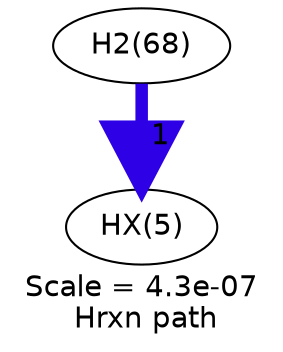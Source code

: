 digraph reaction_paths {
center=1;
s10 -> s33[fontname="Helvetica", style="setlinewidth(6)", arrowsize=3, color="0.7, 1.5, 0.9"
, label=" 1"];
s10 [ fontname="Helvetica", label="H2(68)"];
s33 [ fontname="Helvetica", label="HX(5)"];
 label = "Scale = 4.3e-07\l Hrxn path";
 fontname = "Helvetica";
}
